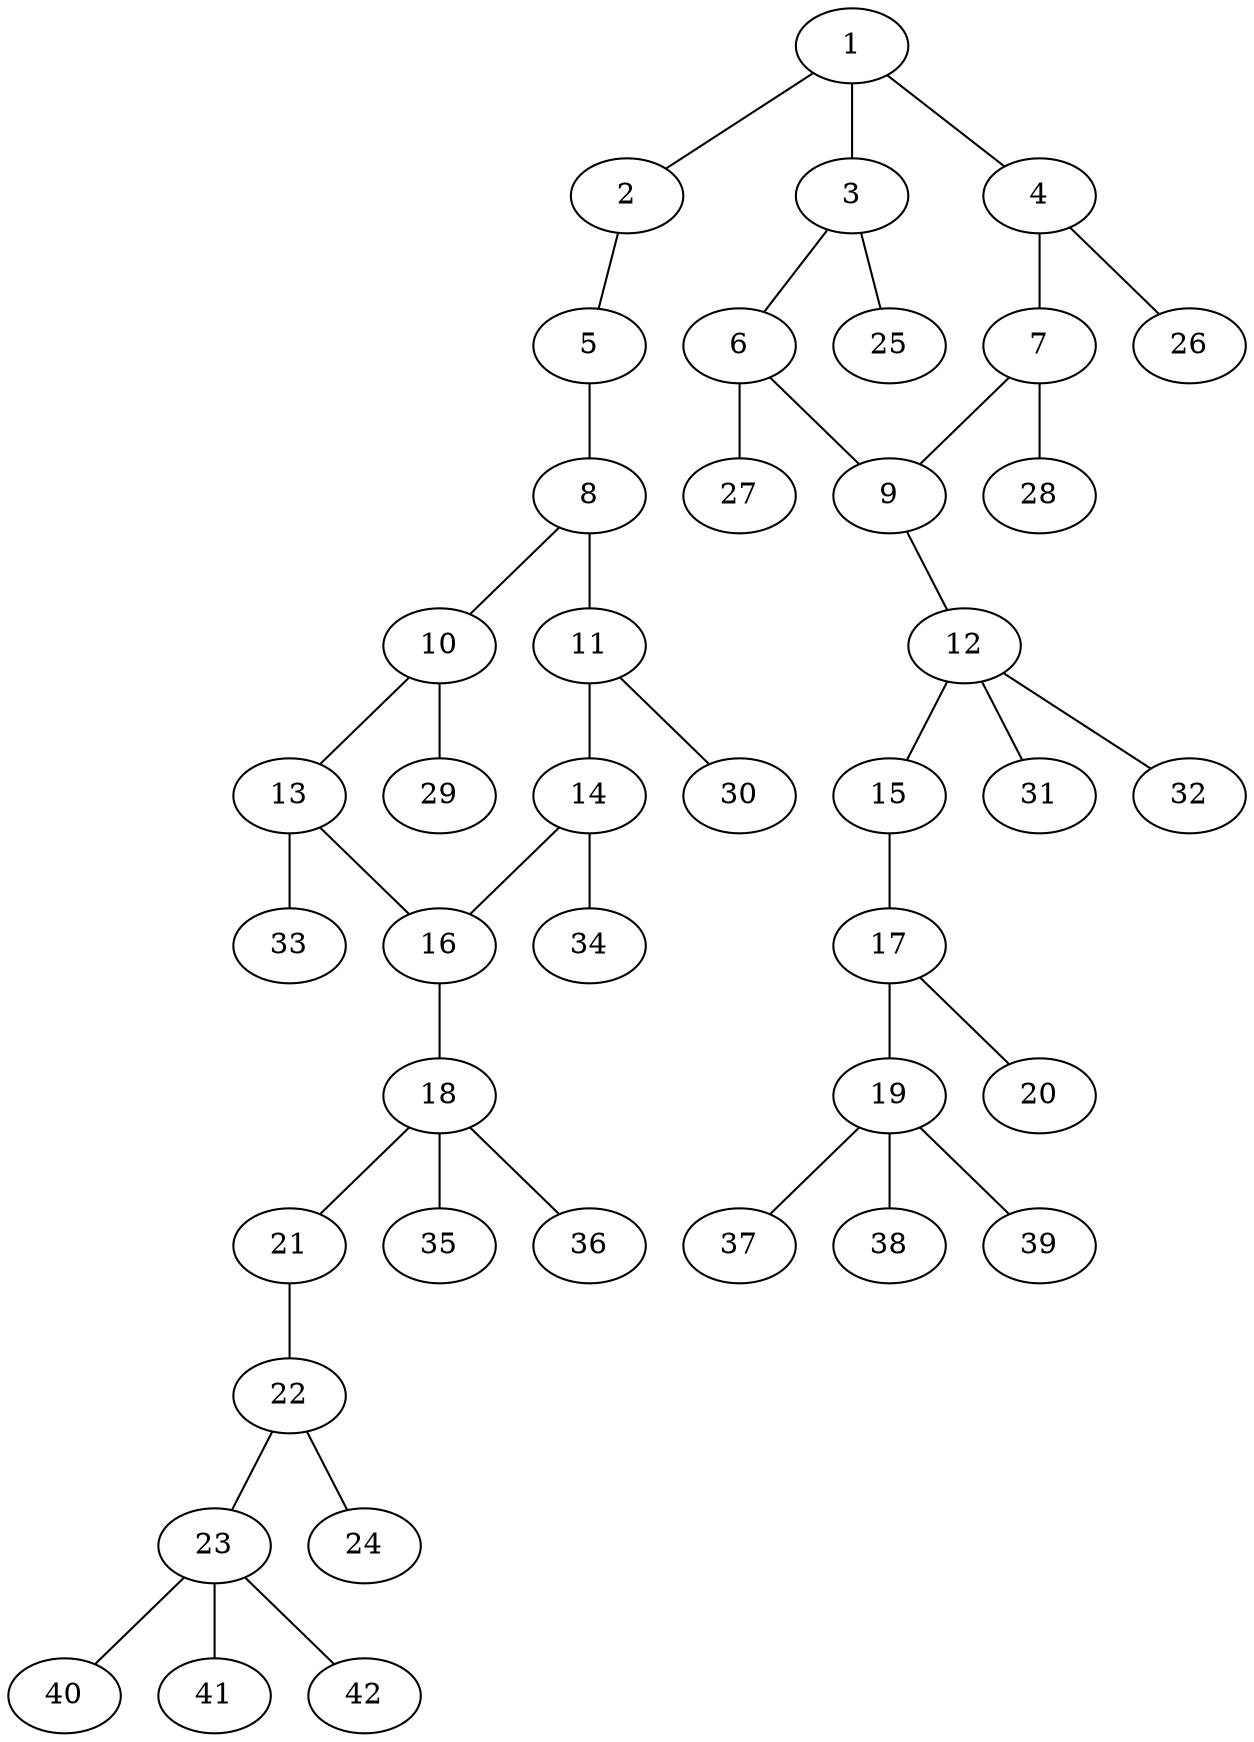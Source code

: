 graph molecule_663 {
	1	 [chem=C];
	2	 [chem=N];
	1 -- 2	 [valence=1];
	3	 [chem=C];
	1 -- 3	 [valence=2];
	4	 [chem=C];
	1 -- 4	 [valence=1];
	5	 [chem=N];
	2 -- 5	 [valence=2];
	6	 [chem=C];
	3 -- 6	 [valence=1];
	25	 [chem=H];
	3 -- 25	 [valence=1];
	7	 [chem=C];
	4 -- 7	 [valence=2];
	26	 [chem=H];
	4 -- 26	 [valence=1];
	8	 [chem=C];
	5 -- 8	 [valence=1];
	9	 [chem=C];
	6 -- 9	 [valence=2];
	27	 [chem=H];
	6 -- 27	 [valence=1];
	7 -- 9	 [valence=1];
	28	 [chem=H];
	7 -- 28	 [valence=1];
	10	 [chem=C];
	8 -- 10	 [valence=2];
	11	 [chem=C];
	8 -- 11	 [valence=1];
	12	 [chem=C];
	9 -- 12	 [valence=1];
	13	 [chem=C];
	10 -- 13	 [valence=1];
	29	 [chem=H];
	10 -- 29	 [valence=1];
	14	 [chem=C];
	11 -- 14	 [valence=2];
	30	 [chem=H];
	11 -- 30	 [valence=1];
	15	 [chem=O];
	12 -- 15	 [valence=1];
	31	 [chem=H];
	12 -- 31	 [valence=1];
	32	 [chem=H];
	12 -- 32	 [valence=1];
	16	 [chem=C];
	13 -- 16	 [valence=2];
	33	 [chem=H];
	13 -- 33	 [valence=1];
	14 -- 16	 [valence=1];
	34	 [chem=H];
	14 -- 34	 [valence=1];
	17	 [chem=C];
	15 -- 17	 [valence=1];
	18	 [chem=C];
	16 -- 18	 [valence=1];
	19	 [chem=C];
	17 -- 19	 [valence=1];
	20	 [chem=O];
	17 -- 20	 [valence=2];
	21	 [chem=O];
	18 -- 21	 [valence=1];
	35	 [chem=H];
	18 -- 35	 [valence=1];
	36	 [chem=H];
	18 -- 36	 [valence=1];
	37	 [chem=H];
	19 -- 37	 [valence=1];
	38	 [chem=H];
	19 -- 38	 [valence=1];
	39	 [chem=H];
	19 -- 39	 [valence=1];
	22	 [chem=C];
	21 -- 22	 [valence=1];
	23	 [chem=C];
	22 -- 23	 [valence=1];
	24	 [chem=O];
	22 -- 24	 [valence=2];
	40	 [chem=H];
	23 -- 40	 [valence=1];
	41	 [chem=H];
	23 -- 41	 [valence=1];
	42	 [chem=H];
	23 -- 42	 [valence=1];
}
